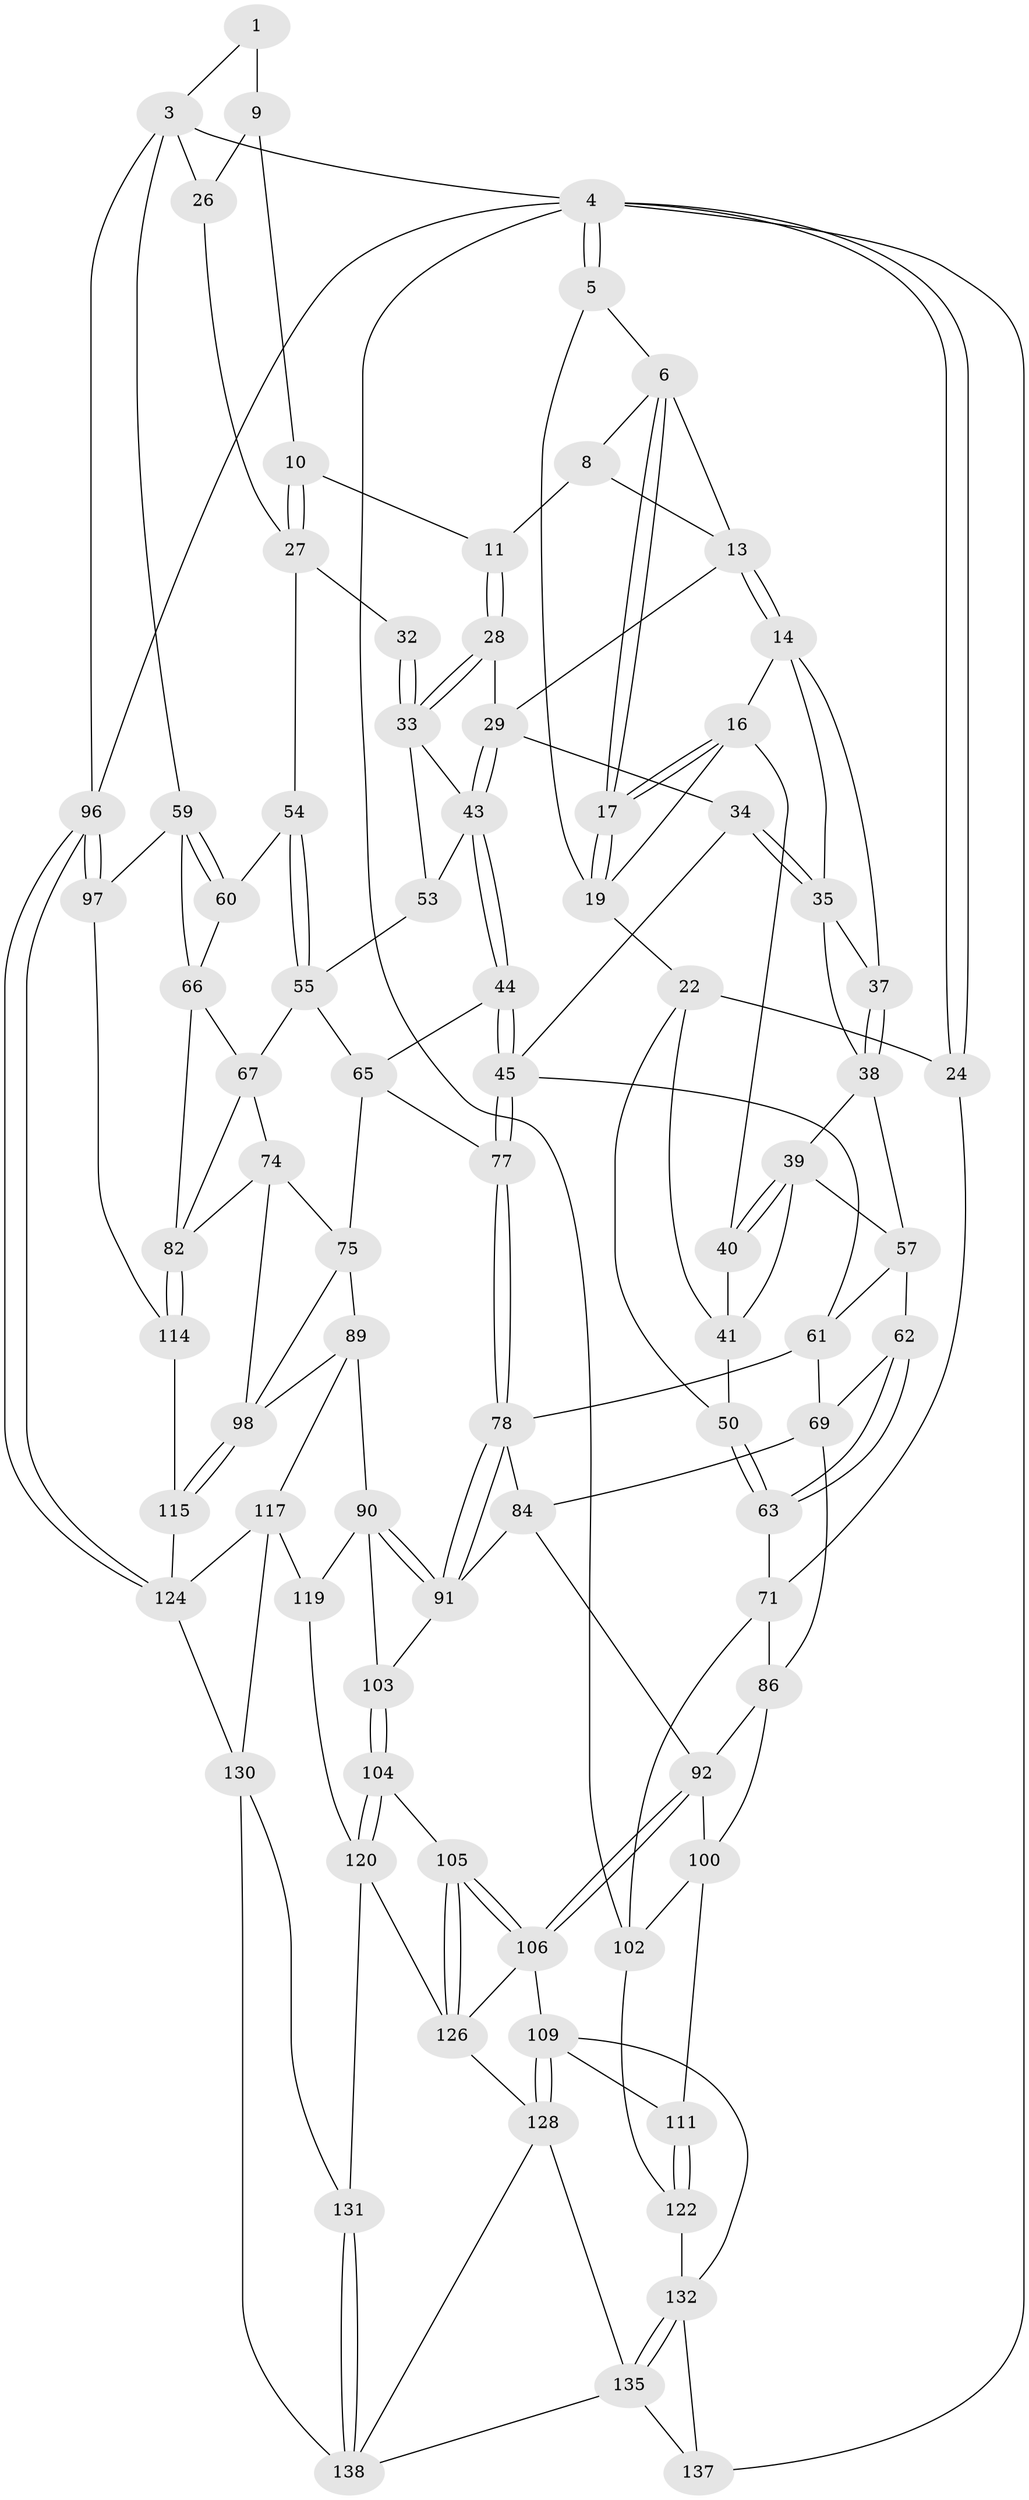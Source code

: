 // original degree distribution, {3: 0.02142857142857143, 5: 0.5071428571428571, 6: 0.2357142857142857, 4: 0.2357142857142857}
// Generated by graph-tools (version 1.1) at 2025/42/03/06/25 10:42:32]
// undirected, 84 vertices, 189 edges
graph export_dot {
graph [start="1"]
  node [color=gray90,style=filled];
  1 [pos="+0.8090290913284603+0",super="+2"];
  3 [pos="+1+0",super="+42"];
  4 [pos="+0+0",super="+113"];
  5 [pos="+0+0"];
  6 [pos="+0.3156708595972028+0",super="+7"];
  8 [pos="+0.6243711332467877+0",super="+12"];
  9 [pos="+0.8186833416825803+0.03648402517000513",super="+20"];
  10 [pos="+0.7122169960213148+0.09051963286174286"];
  11 [pos="+0.695304826518561+0.0915860349305828"];
  13 [pos="+0.4557571730300728+0.01764046990564664",super="+18"];
  14 [pos="+0.4207086995908952+0.07495378753198743",super="+15"];
  16 [pos="+0.2826842561623014+0.11097299735549261",super="+25"];
  17 [pos="+0.2740821835296613+0.08672410199937361"];
  19 [pos="+0.10001909549752694+0",super="+21"];
  22 [pos="+0.0757912140412112+0.140743652185727",super="+23"];
  24 [pos="+0+0.2740653604728899"];
  26 [pos="+0.8954831309689046+0.17249687179439743"];
  27 [pos="+0.8601677347965814+0.2022738482993769",super="+31"];
  28 [pos="+0.6669827038627627+0.18710376604088824"];
  29 [pos="+0.6574219390291343+0.1911673101397727",super="+30"];
  32 [pos="+0.7872002862946482+0.2333821325440381"];
  33 [pos="+0.7304180183272705+0.2195040013600786",super="+47"];
  34 [pos="+0.47562895810568817+0.2527951321181931"];
  35 [pos="+0.4696683346348839+0.2492517873489628",super="+36"];
  37 [pos="+0.33603231015639823+0.2228192453136468"];
  38 [pos="+0.3362777342261345+0.2277714730120303",super="+52"];
  39 [pos="+0.288748259359187+0.2578040436457739",super="+51"];
  40 [pos="+0.2120220311394737+0.162360976247567"];
  41 [pos="+0.15372057179909576+0.20696423014551507",super="+49"];
  43 [pos="+0.5813723670463974+0.3421743616888431",super="+48"];
  44 [pos="+0.5638697632589317+0.3594382835562924"];
  45 [pos="+0.5582348852160649+0.3627029294780522",super="+46"];
  50 [pos="+0.1241520964023912+0.2723604703174114"];
  53 [pos="+0.7357333023355747+0.2833936824288771",super="+56"];
  54 [pos="+0.8351488790553409+0.2806651604041452"];
  55 [pos="+0.8041654358587885+0.3737286885167721",super="+64"];
  57 [pos="+0.3673234487708192+0.31490917103261024",super="+58"];
  59 [pos="+1+0.3318047376019195",super="+80"];
  60 [pos="+0.9819145708531586+0.3622597158847833"];
  61 [pos="+0.4793370274464694+0.3848454170935437",super="+68"];
  62 [pos="+0.27909678090414314+0.4418019939325452"];
  63 [pos="+0.11224727108699839+0.4300172207580245"];
  65 [pos="+0.7739756709623604+0.3996796606560362",super="+76"];
  66 [pos="+0.8804871363152504+0.4354612188398634",super="+81"];
  67 [pos="+0.8330631895356536+0.4389120681345412",super="+73"];
  69 [pos="+0.30748561234968713+0.46736324005139035",super="+70"];
  71 [pos="+0.06621505212203528+0.4501934359179188",super="+72"];
  74 [pos="+0.7675786188807647+0.5390065074561599",super="+94"];
  75 [pos="+0.7511161870057673+0.5477538909624761",super="+88"];
  77 [pos="+0.5937464718585045+0.47754782914599236"];
  78 [pos="+0.5793671588501453+0.5170862483608443",super="+79"];
  82 [pos="+1+0.6029009865066802",super="+83"];
  84 [pos="+0.3622338351507731+0.5834847260532146",super="+85"];
  86 [pos="+0.18662558897415274+0.542832895995282",super="+87"];
  89 [pos="+0.6015423947790797+0.637761260993106",super="+116"];
  90 [pos="+0.5970623539394203+0.6351370738266227",super="+107"];
  91 [pos="+0.5769889180949821+0.6034352868633943",super="+95"];
  92 [pos="+0.31442635563867294+0.6123281124482174",super="+93"];
  96 [pos="+1+1"];
  97 [pos="+1+0.8038573862354952"];
  98 [pos="+0.8098974322451076+0.714976158075164",super="+99"];
  100 [pos="+0.11005808486052274+0.6244333184117629",super="+101"];
  102 [pos="+0+0.5941748326492838",super="+112"];
  103 [pos="+0.45669401809924026+0.7181899984448845"];
  104 [pos="+0.3849135818532774+0.7805468055347541"];
  105 [pos="+0.3485147338436314+0.7631171156939179"];
  106 [pos="+0.28804269678087135+0.7102324552705562",super="+108"];
  109 [pos="+0.2014818552158967+0.7518821207737519",super="+110"];
  111 [pos="+0.1046725659112317+0.6970791200026513"];
  114 [pos="+0.9308709777201797+0.7693348274683559",super="+121"];
  115 [pos="+0.8453729380647529+0.7615851312745247",super="+123"];
  117 [pos="+0.6375830757453808+0.8702973074370984",super="+118"];
  119 [pos="+0.5233328226473689+0.776086258648241"];
  120 [pos="+0.39761922074600664+0.805866429028357",super="+129"];
  122 [pos="+0+0.8168425042807406"];
  124 [pos="+0.7844419023106771+1",super="+125"];
  126 [pos="+0.2976017847259586+0.8632814107797464",super="+127"];
  128 [pos="+0.2842913149248196+0.9049946826390631",super="+134"];
  130 [pos="+0.43256880243334056+0.8648421788790727",super="+139"];
  131 [pos="+0.42091572659112186+0.8601817722631692"];
  132 [pos="+0.14020159567064538+0.765004322735192",super="+133"];
  135 [pos="+0.21305105618701187+1",super="+136"];
  137 [pos="+0.07582608571835775+1"];
  138 [pos="+0.40413172861656216+0.890489821835405",super="+140"];
  1 -- 9 [weight=2];
  1 -- 3;
  3 -- 4;
  3 -- 96;
  3 -- 59;
  3 -- 26;
  4 -- 5;
  4 -- 5;
  4 -- 24;
  4 -- 24;
  4 -- 96;
  4 -- 137;
  4 -- 102;
  5 -- 6;
  5 -- 19;
  6 -- 17;
  6 -- 17;
  6 -- 8;
  6 -- 13;
  8 -- 11;
  8 -- 13;
  9 -- 10;
  9 -- 26;
  10 -- 11;
  10 -- 27;
  10 -- 27;
  11 -- 28;
  11 -- 28;
  13 -- 14;
  13 -- 14;
  13 -- 29;
  14 -- 16;
  14 -- 37;
  14 -- 35;
  16 -- 17;
  16 -- 17;
  16 -- 40;
  16 -- 19;
  17 -- 19;
  17 -- 19;
  19 -- 22;
  22 -- 41;
  22 -- 24;
  22 -- 50;
  24 -- 71;
  26 -- 27;
  27 -- 32;
  27 -- 54;
  28 -- 29;
  28 -- 33;
  28 -- 33;
  29 -- 43;
  29 -- 43;
  29 -- 34;
  32 -- 33;
  32 -- 33;
  33 -- 53;
  33 -- 43;
  34 -- 35;
  34 -- 35;
  34 -- 45;
  35 -- 37;
  35 -- 38;
  37 -- 38;
  37 -- 38;
  38 -- 39;
  38 -- 57;
  39 -- 40;
  39 -- 40;
  39 -- 41;
  39 -- 57;
  40 -- 41;
  41 -- 50;
  43 -- 44;
  43 -- 44;
  43 -- 53;
  44 -- 45;
  44 -- 45;
  44 -- 65;
  45 -- 77;
  45 -- 77;
  45 -- 61;
  50 -- 63;
  50 -- 63;
  53 -- 55;
  54 -- 55;
  54 -- 55;
  54 -- 60;
  55 -- 65;
  55 -- 67;
  57 -- 61;
  57 -- 62;
  59 -- 60;
  59 -- 60;
  59 -- 97;
  59 -- 66;
  60 -- 66;
  61 -- 69;
  61 -- 78;
  62 -- 63;
  62 -- 63;
  62 -- 69;
  63 -- 71;
  65 -- 75;
  65 -- 77;
  66 -- 67;
  66 -- 82;
  67 -- 74;
  67 -- 82;
  69 -- 84;
  69 -- 86;
  71 -- 102;
  71 -- 86;
  74 -- 75;
  74 -- 98;
  74 -- 82;
  75 -- 89;
  75 -- 98;
  77 -- 78;
  77 -- 78;
  78 -- 91;
  78 -- 91;
  78 -- 84;
  82 -- 114;
  82 -- 114;
  84 -- 92;
  84 -- 91;
  86 -- 92;
  86 -- 100;
  89 -- 90;
  89 -- 98;
  89 -- 117;
  90 -- 91;
  90 -- 91;
  90 -- 119;
  90 -- 103;
  91 -- 103;
  92 -- 106;
  92 -- 106;
  92 -- 100;
  96 -- 97;
  96 -- 97;
  96 -- 124;
  96 -- 124;
  97 -- 114;
  98 -- 115;
  98 -- 115;
  100 -- 102;
  100 -- 111;
  102 -- 122;
  103 -- 104;
  103 -- 104;
  104 -- 105;
  104 -- 120;
  104 -- 120;
  105 -- 106;
  105 -- 106;
  105 -- 126;
  105 -- 126;
  106 -- 109;
  106 -- 126;
  109 -- 128;
  109 -- 128;
  109 -- 132;
  109 -- 111;
  111 -- 122;
  111 -- 122;
  114 -- 115 [weight=2];
  115 -- 124;
  117 -- 130;
  117 -- 119;
  117 -- 124;
  119 -- 120;
  120 -- 131;
  120 -- 126;
  122 -- 132;
  124 -- 130;
  126 -- 128;
  128 -- 138;
  128 -- 135;
  130 -- 131;
  130 -- 138;
  131 -- 138;
  131 -- 138;
  132 -- 135;
  132 -- 135;
  132 -- 137;
  135 -- 137;
  135 -- 138;
}
